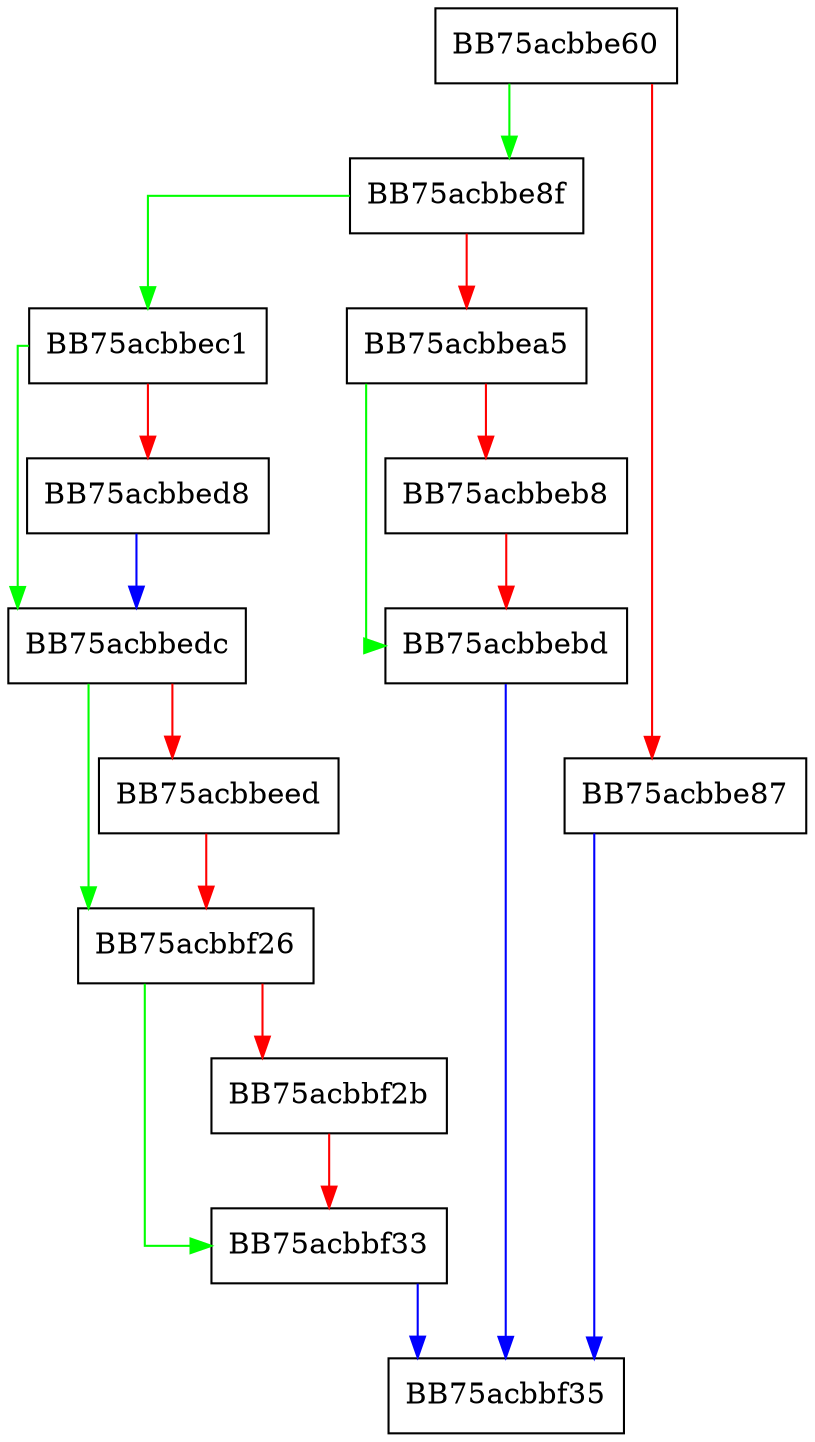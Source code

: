 digraph Spynet {
  node [shape="box"];
  graph [splines=ortho];
  BB75acbbe60 -> BB75acbbe8f [color="green"];
  BB75acbbe60 -> BB75acbbe87 [color="red"];
  BB75acbbe87 -> BB75acbbf35 [color="blue"];
  BB75acbbe8f -> BB75acbbec1 [color="green"];
  BB75acbbe8f -> BB75acbbea5 [color="red"];
  BB75acbbea5 -> BB75acbbebd [color="green"];
  BB75acbbea5 -> BB75acbbeb8 [color="red"];
  BB75acbbeb8 -> BB75acbbebd [color="red"];
  BB75acbbebd -> BB75acbbf35 [color="blue"];
  BB75acbbec1 -> BB75acbbedc [color="green"];
  BB75acbbec1 -> BB75acbbed8 [color="red"];
  BB75acbbed8 -> BB75acbbedc [color="blue"];
  BB75acbbedc -> BB75acbbf26 [color="green"];
  BB75acbbedc -> BB75acbbeed [color="red"];
  BB75acbbeed -> BB75acbbf26 [color="red"];
  BB75acbbf26 -> BB75acbbf33 [color="green"];
  BB75acbbf26 -> BB75acbbf2b [color="red"];
  BB75acbbf2b -> BB75acbbf33 [color="red"];
  BB75acbbf33 -> BB75acbbf35 [color="blue"];
}